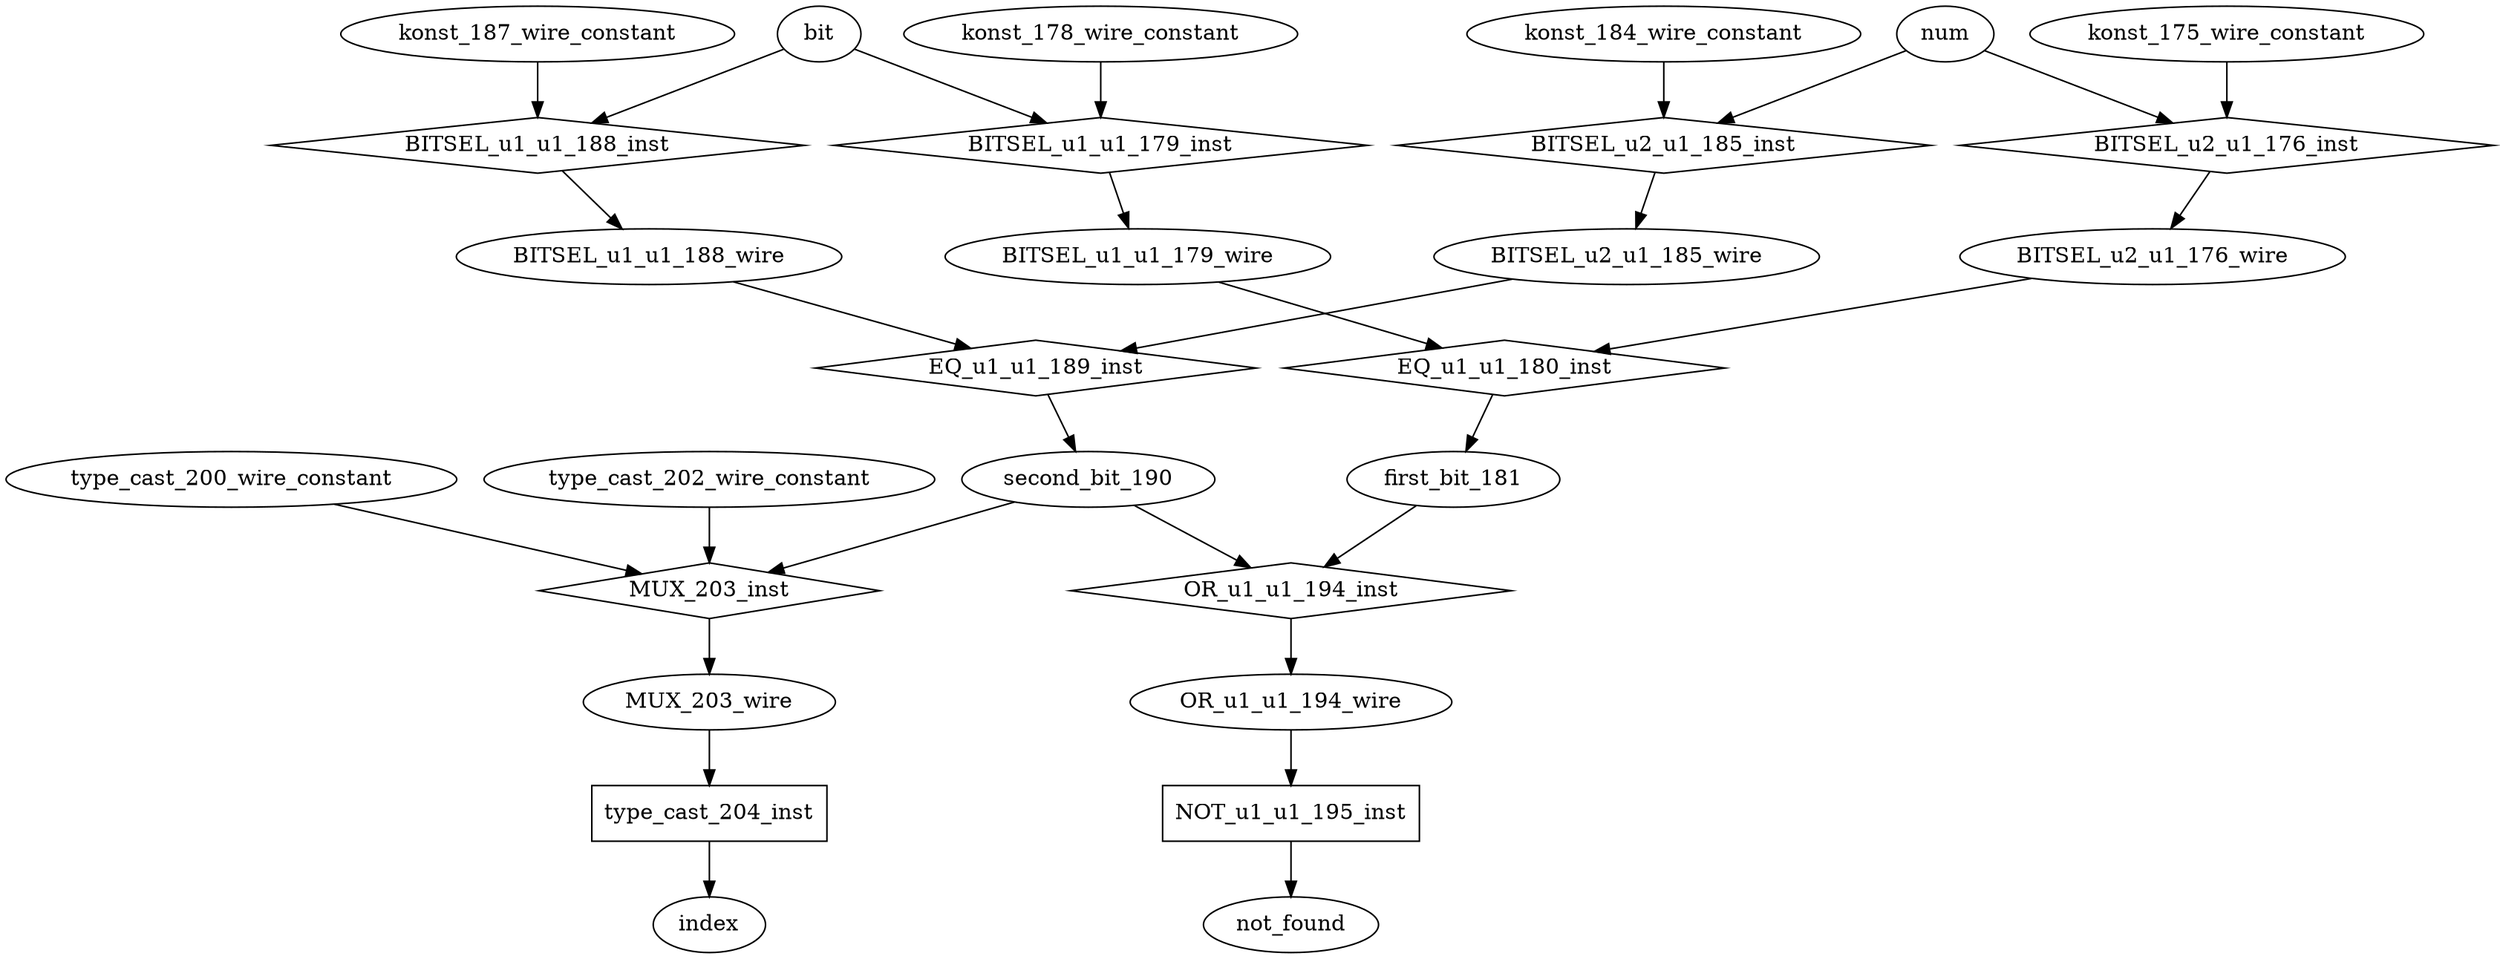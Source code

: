 digraph data_path {
  BITSEL_u1_u1_179_wire [shape=ellipse];
  BITSEL_u1_u1_188_wire [shape=ellipse];
  BITSEL_u2_u1_176_wire [shape=ellipse];
  BITSEL_u2_u1_185_wire [shape=ellipse];
  MUX_203_wire [shape=ellipse];
  OR_u1_u1_194_wire [shape=ellipse];
  first_bit_181 [shape=ellipse];
  konst_175_wire_constant [shape=ellipse];
  konst_178_wire_constant [shape=ellipse];
  konst_184_wire_constant [shape=ellipse];
  konst_187_wire_constant [shape=ellipse];
  second_bit_190 [shape=ellipse];
  type_cast_200_wire_constant [shape=ellipse];
  type_cast_202_wire_constant [shape=ellipse];
  BITSEL_u1_u1_179_inst [shape=diamond];
bit  -> BITSEL_u1_u1_179_inst;
konst_178_wire_constant  -> BITSEL_u1_u1_179_inst;
BITSEL_u1_u1_179_inst -> BITSEL_u1_u1_179_wire;
  BITSEL_u1_u1_188_inst [shape=diamond];
bit  -> BITSEL_u1_u1_188_inst;
konst_187_wire_constant  -> BITSEL_u1_u1_188_inst;
BITSEL_u1_u1_188_inst -> BITSEL_u1_u1_188_wire;
  BITSEL_u2_u1_176_inst [shape=diamond];
num  -> BITSEL_u2_u1_176_inst;
konst_175_wire_constant  -> BITSEL_u2_u1_176_inst;
BITSEL_u2_u1_176_inst -> BITSEL_u2_u1_176_wire;
  BITSEL_u2_u1_185_inst [shape=diamond];
num  -> BITSEL_u2_u1_185_inst;
konst_184_wire_constant  -> BITSEL_u2_u1_185_inst;
BITSEL_u2_u1_185_inst -> BITSEL_u2_u1_185_wire;
  EQ_u1_u1_180_inst [shape=diamond];
BITSEL_u2_u1_176_wire  -> EQ_u1_u1_180_inst;
BITSEL_u1_u1_179_wire  -> EQ_u1_u1_180_inst;
EQ_u1_u1_180_inst -> first_bit_181;
  EQ_u1_u1_189_inst [shape=diamond];
BITSEL_u2_u1_185_wire  -> EQ_u1_u1_189_inst;
BITSEL_u1_u1_188_wire  -> EQ_u1_u1_189_inst;
EQ_u1_u1_189_inst -> second_bit_190;
  MUX_203_inst [shape=diamond];
second_bit_190  -> MUX_203_inst;
type_cast_200_wire_constant  -> MUX_203_inst;
type_cast_202_wire_constant  -> MUX_203_inst;
MUX_203_inst -> MUX_203_wire;
  NOT_u1_u1_195_inst [shape=rectangle];
OR_u1_u1_194_wire  -> NOT_u1_u1_195_inst;
NOT_u1_u1_195_inst -> not_found;
  OR_u1_u1_194_inst [shape=diamond];
first_bit_181  -> OR_u1_u1_194_inst;
second_bit_190  -> OR_u1_u1_194_inst;
OR_u1_u1_194_inst -> OR_u1_u1_194_wire;
  type_cast_204_inst [shape=rectangle];
MUX_203_wire  -> type_cast_204_inst;
type_cast_204_inst -> index;
}
